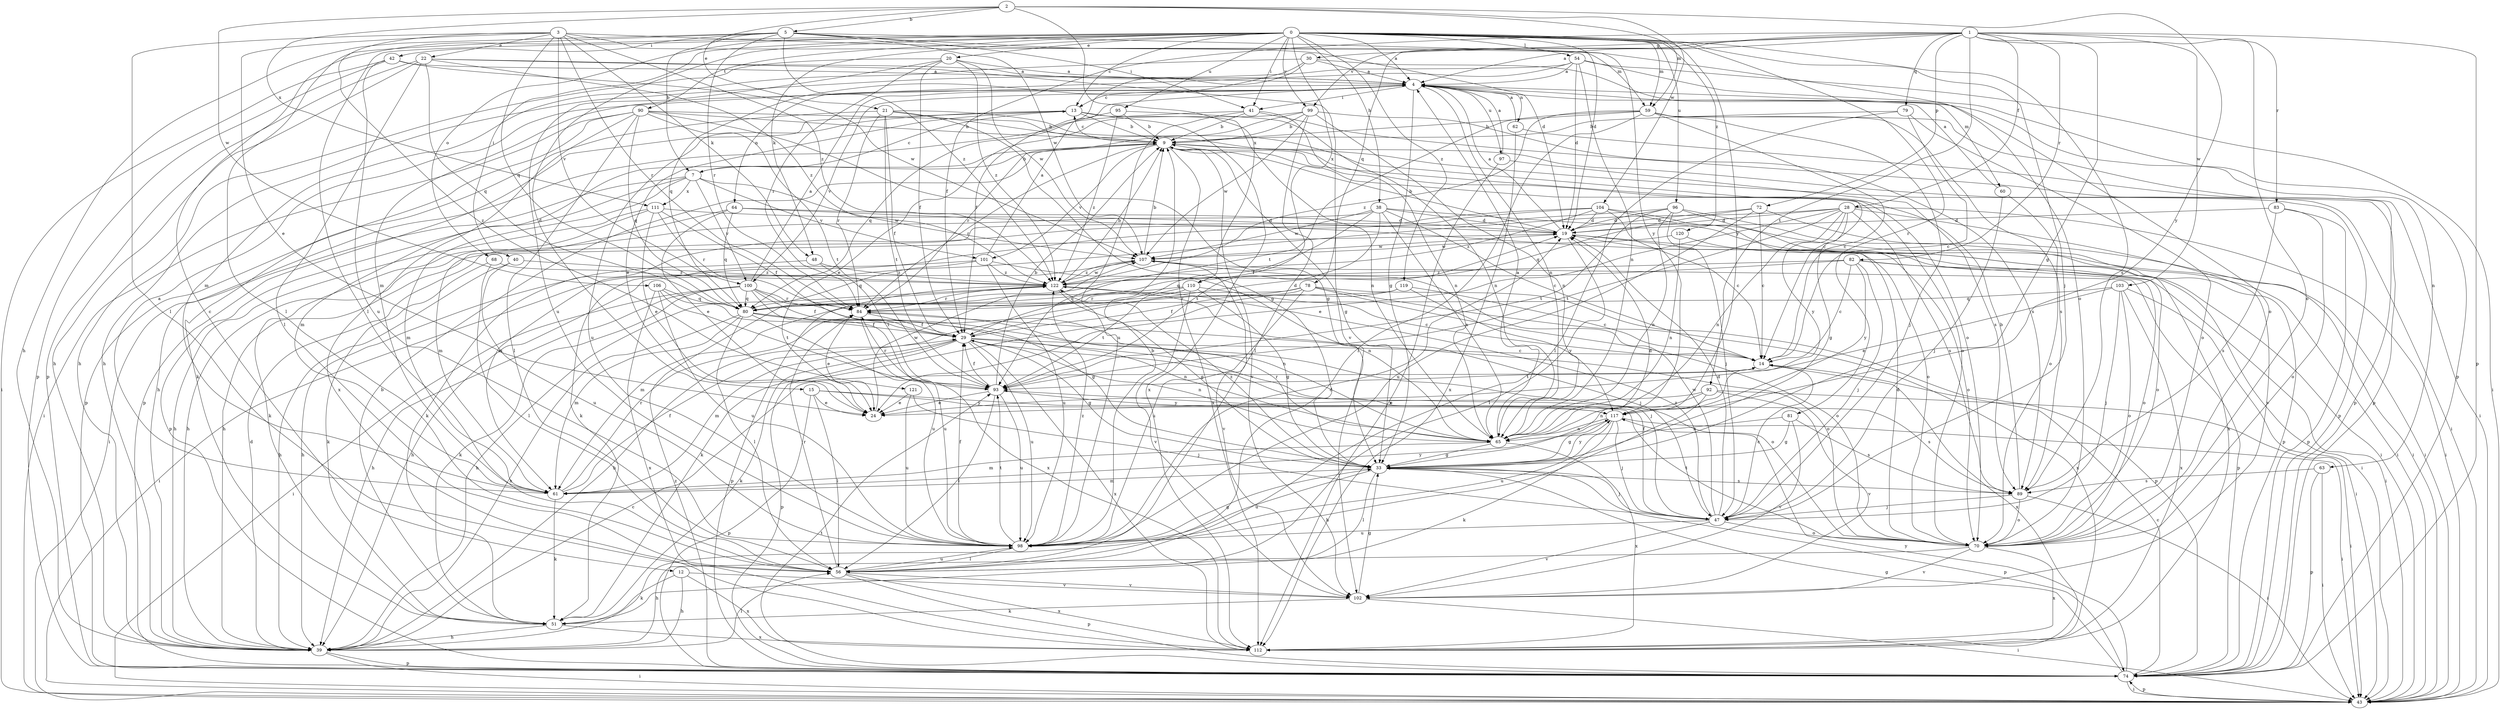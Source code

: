 strict digraph  {
0;
1;
2;
3;
4;
5;
7;
9;
12;
13;
14;
15;
19;
20;
21;
22;
24;
28;
29;
30;
33;
38;
39;
40;
41;
42;
43;
47;
48;
51;
54;
56;
59;
60;
61;
62;
63;
64;
65;
68;
70;
72;
74;
78;
79;
80;
81;
82;
83;
84;
89;
90;
92;
93;
95;
96;
97;
98;
99;
100;
101;
102;
103;
104;
106;
107;
110;
111;
112;
117;
119;
120;
121;
122;
0 -> 4  [label=a];
0 -> 12  [label=c];
0 -> 13  [label=c];
0 -> 15  [label=d];
0 -> 19  [label=d];
0 -> 20  [label=e];
0 -> 38  [label=h];
0 -> 40  [label=i];
0 -> 41  [label=i];
0 -> 47  [label=j];
0 -> 48  [label=k];
0 -> 54  [label=l];
0 -> 56  [label=l];
0 -> 59  [label=m];
0 -> 68  [label=o];
0 -> 81  [label=r];
0 -> 89  [label=s];
0 -> 90  [label=t];
0 -> 95  [label=u];
0 -> 96  [label=u];
0 -> 99  [label=v];
0 -> 110  [label=x];
0 -> 117  [label=y];
0 -> 119  [label=z];
0 -> 120  [label=z];
1 -> 4  [label=a];
1 -> 28  [label=f];
1 -> 29  [label=f];
1 -> 30  [label=g];
1 -> 33  [label=g];
1 -> 70  [label=o];
1 -> 72  [label=p];
1 -> 74  [label=p];
1 -> 78  [label=q];
1 -> 79  [label=q];
1 -> 82  [label=r];
1 -> 83  [label=r];
1 -> 92  [label=t];
1 -> 99  [label=v];
1 -> 103  [label=w];
2 -> 5  [label=b];
2 -> 21  [label=e];
2 -> 59  [label=m];
2 -> 104  [label=w];
2 -> 106  [label=w];
2 -> 110  [label=x];
2 -> 111  [label=x];
2 -> 117  [label=y];
3 -> 22  [label=e];
3 -> 24  [label=e];
3 -> 48  [label=k];
3 -> 56  [label=l];
3 -> 59  [label=m];
3 -> 70  [label=o];
3 -> 80  [label=q];
3 -> 84  [label=r];
3 -> 100  [label=v];
3 -> 121  [label=z];
3 -> 122  [label=z];
4 -> 13  [label=c];
4 -> 33  [label=g];
4 -> 41  [label=i];
4 -> 60  [label=m];
4 -> 62  [label=n];
4 -> 63  [label=n];
4 -> 64  [label=n];
4 -> 65  [label=n];
4 -> 97  [label=u];
4 -> 100  [label=v];
5 -> 7  [label=b];
5 -> 19  [label=d];
5 -> 39  [label=h];
5 -> 41  [label=i];
5 -> 42  [label=i];
5 -> 56  [label=l];
5 -> 84  [label=r];
5 -> 107  [label=w];
5 -> 117  [label=y];
5 -> 122  [label=z];
7 -> 13  [label=c];
7 -> 43  [label=i];
7 -> 61  [label=m];
7 -> 74  [label=p];
7 -> 100  [label=v];
7 -> 101  [label=v];
7 -> 107  [label=w];
7 -> 111  [label=x];
9 -> 7  [label=b];
9 -> 13  [label=c];
9 -> 33  [label=g];
9 -> 43  [label=i];
9 -> 61  [label=m];
9 -> 70  [label=o];
9 -> 74  [label=p];
9 -> 84  [label=r];
9 -> 101  [label=v];
9 -> 102  [label=v];
9 -> 112  [label=x];
12 -> 39  [label=h];
12 -> 51  [label=k];
12 -> 102  [label=v];
12 -> 112  [label=x];
13 -> 9  [label=b];
13 -> 24  [label=e];
13 -> 65  [label=n];
13 -> 74  [label=p];
13 -> 98  [label=u];
13 -> 112  [label=x];
14 -> 93  [label=t];
14 -> 112  [label=x];
15 -> 24  [label=e];
15 -> 56  [label=l];
15 -> 74  [label=p];
15 -> 89  [label=s];
15 -> 117  [label=y];
19 -> 4  [label=a];
19 -> 9  [label=b];
19 -> 43  [label=i];
19 -> 56  [label=l];
19 -> 70  [label=o];
19 -> 107  [label=w];
20 -> 4  [label=a];
20 -> 29  [label=f];
20 -> 39  [label=h];
20 -> 84  [label=r];
20 -> 98  [label=u];
20 -> 107  [label=w];
20 -> 122  [label=z];
21 -> 9  [label=b];
21 -> 29  [label=f];
21 -> 33  [label=g];
21 -> 70  [label=o];
21 -> 74  [label=p];
21 -> 84  [label=r];
21 -> 93  [label=t];
22 -> 4  [label=a];
22 -> 39  [label=h];
22 -> 56  [label=l];
22 -> 74  [label=p];
22 -> 80  [label=q];
22 -> 102  [label=v];
22 -> 122  [label=z];
24 -> 107  [label=w];
28 -> 19  [label=d];
28 -> 24  [label=e];
28 -> 33  [label=g];
28 -> 43  [label=i];
28 -> 51  [label=k];
28 -> 65  [label=n];
28 -> 89  [label=s];
28 -> 93  [label=t];
28 -> 102  [label=v];
28 -> 117  [label=y];
29 -> 14  [label=c];
29 -> 19  [label=d];
29 -> 33  [label=g];
29 -> 51  [label=k];
29 -> 61  [label=m];
29 -> 65  [label=n];
29 -> 70  [label=o];
29 -> 74  [label=p];
29 -> 98  [label=u];
29 -> 112  [label=x];
30 -> 4  [label=a];
30 -> 29  [label=f];
30 -> 61  [label=m];
30 -> 70  [label=o];
30 -> 80  [label=q];
33 -> 19  [label=d];
33 -> 47  [label=j];
33 -> 56  [label=l];
33 -> 61  [label=m];
33 -> 74  [label=p];
33 -> 89  [label=s];
33 -> 98  [label=u];
33 -> 117  [label=y];
33 -> 122  [label=z];
38 -> 14  [label=c];
38 -> 19  [label=d];
38 -> 29  [label=f];
38 -> 39  [label=h];
38 -> 43  [label=i];
38 -> 65  [label=n];
38 -> 93  [label=t];
38 -> 107  [label=w];
39 -> 14  [label=c];
39 -> 19  [label=d];
39 -> 43  [label=i];
39 -> 56  [label=l];
39 -> 74  [label=p];
40 -> 39  [label=h];
40 -> 98  [label=u];
40 -> 122  [label=z];
41 -> 9  [label=b];
41 -> 39  [label=h];
41 -> 65  [label=n];
41 -> 74  [label=p];
41 -> 98  [label=u];
42 -> 4  [label=a];
42 -> 43  [label=i];
42 -> 74  [label=p];
42 -> 98  [label=u];
42 -> 107  [label=w];
43 -> 74  [label=p];
47 -> 14  [label=c];
47 -> 19  [label=d];
47 -> 29  [label=f];
47 -> 70  [label=o];
47 -> 98  [label=u];
47 -> 102  [label=v];
47 -> 107  [label=w];
47 -> 122  [label=z];
48 -> 39  [label=h];
48 -> 93  [label=t];
48 -> 122  [label=z];
51 -> 9  [label=b];
51 -> 39  [label=h];
51 -> 112  [label=x];
54 -> 4  [label=a];
54 -> 19  [label=d];
54 -> 39  [label=h];
54 -> 43  [label=i];
54 -> 61  [label=m];
54 -> 65  [label=n];
54 -> 74  [label=p];
56 -> 74  [label=p];
56 -> 84  [label=r];
56 -> 98  [label=u];
56 -> 102  [label=v];
56 -> 112  [label=x];
59 -> 9  [label=b];
59 -> 14  [label=c];
59 -> 43  [label=i];
59 -> 47  [label=j];
59 -> 56  [label=l];
59 -> 89  [label=s];
59 -> 93  [label=t];
59 -> 122  [label=z];
60 -> 4  [label=a];
60 -> 47  [label=j];
60 -> 70  [label=o];
61 -> 4  [label=a];
61 -> 29  [label=f];
61 -> 51  [label=k];
61 -> 84  [label=r];
61 -> 117  [label=y];
62 -> 4  [label=a];
62 -> 74  [label=p];
62 -> 112  [label=x];
63 -> 43  [label=i];
63 -> 74  [label=p];
63 -> 89  [label=s];
64 -> 19  [label=d];
64 -> 24  [label=e];
64 -> 61  [label=m];
64 -> 70  [label=o];
64 -> 80  [label=q];
65 -> 4  [label=a];
65 -> 33  [label=g];
65 -> 61  [label=m];
65 -> 84  [label=r];
65 -> 112  [label=x];
68 -> 51  [label=k];
68 -> 56  [label=l];
68 -> 122  [label=z];
70 -> 19  [label=d];
70 -> 39  [label=h];
70 -> 93  [label=t];
70 -> 102  [label=v];
70 -> 112  [label=x];
72 -> 14  [label=c];
72 -> 19  [label=d];
72 -> 43  [label=i];
72 -> 80  [label=q];
72 -> 98  [label=u];
74 -> 14  [label=c];
74 -> 33  [label=g];
74 -> 43  [label=i];
74 -> 93  [label=t];
74 -> 117  [label=y];
74 -> 122  [label=z];
78 -> 29  [label=f];
78 -> 39  [label=h];
78 -> 70  [label=o];
78 -> 74  [label=p];
78 -> 84  [label=r];
78 -> 98  [label=u];
78 -> 112  [label=x];
79 -> 9  [label=b];
79 -> 14  [label=c];
79 -> 56  [label=l];
79 -> 70  [label=o];
80 -> 29  [label=f];
80 -> 39  [label=h];
80 -> 47  [label=j];
80 -> 56  [label=l];
80 -> 61  [label=m];
80 -> 65  [label=n];
80 -> 98  [label=u];
81 -> 33  [label=g];
81 -> 65  [label=n];
81 -> 89  [label=s];
81 -> 102  [label=v];
82 -> 14  [label=c];
82 -> 43  [label=i];
82 -> 47  [label=j];
82 -> 70  [label=o];
82 -> 80  [label=q];
82 -> 117  [label=y];
82 -> 122  [label=z];
83 -> 19  [label=d];
83 -> 70  [label=o];
83 -> 74  [label=p];
83 -> 89  [label=s];
84 -> 24  [label=e];
84 -> 29  [label=f];
84 -> 70  [label=o];
84 -> 98  [label=u];
89 -> 9  [label=b];
89 -> 43  [label=i];
89 -> 47  [label=j];
89 -> 70  [label=o];
90 -> 9  [label=b];
90 -> 14  [label=c];
90 -> 33  [label=g];
90 -> 43  [label=i];
90 -> 51  [label=k];
90 -> 56  [label=l];
90 -> 80  [label=q];
90 -> 93  [label=t];
90 -> 112  [label=x];
92 -> 24  [label=e];
92 -> 39  [label=h];
92 -> 43  [label=i];
92 -> 65  [label=n];
92 -> 102  [label=v];
93 -> 9  [label=b];
93 -> 24  [label=e];
93 -> 29  [label=f];
93 -> 56  [label=l];
93 -> 84  [label=r];
93 -> 98  [label=u];
93 -> 117  [label=y];
95 -> 9  [label=b];
95 -> 65  [label=n];
95 -> 80  [label=q];
95 -> 122  [label=z];
96 -> 19  [label=d];
96 -> 43  [label=i];
96 -> 47  [label=j];
96 -> 61  [label=m];
96 -> 65  [label=n];
96 -> 74  [label=p];
96 -> 93  [label=t];
97 -> 4  [label=a];
97 -> 89  [label=s];
97 -> 112  [label=x];
98 -> 9  [label=b];
98 -> 19  [label=d];
98 -> 29  [label=f];
98 -> 33  [label=g];
98 -> 56  [label=l];
98 -> 93  [label=t];
98 -> 122  [label=z];
99 -> 9  [label=b];
99 -> 24  [label=e];
99 -> 56  [label=l];
99 -> 65  [label=n];
99 -> 84  [label=r];
99 -> 89  [label=s];
99 -> 107  [label=w];
100 -> 4  [label=a];
100 -> 29  [label=f];
100 -> 33  [label=g];
100 -> 39  [label=h];
100 -> 43  [label=i];
100 -> 51  [label=k];
100 -> 80  [label=q];
100 -> 84  [label=r];
100 -> 112  [label=x];
101 -> 4  [label=a];
101 -> 43  [label=i];
101 -> 65  [label=n];
101 -> 80  [label=q];
101 -> 98  [label=u];
101 -> 122  [label=z];
102 -> 33  [label=g];
102 -> 43  [label=i];
102 -> 51  [label=k];
103 -> 24  [label=e];
103 -> 43  [label=i];
103 -> 47  [label=j];
103 -> 70  [label=o];
103 -> 80  [label=q];
103 -> 112  [label=x];
104 -> 14  [label=c];
104 -> 19  [label=d];
104 -> 39  [label=h];
104 -> 43  [label=i];
104 -> 51  [label=k];
104 -> 112  [label=x];
104 -> 122  [label=z];
106 -> 65  [label=n];
106 -> 80  [label=q];
106 -> 93  [label=t];
106 -> 98  [label=u];
106 -> 112  [label=x];
107 -> 9  [label=b];
107 -> 39  [label=h];
107 -> 74  [label=p];
107 -> 102  [label=v];
107 -> 122  [label=z];
110 -> 14  [label=c];
110 -> 33  [label=g];
110 -> 61  [label=m];
110 -> 80  [label=q];
110 -> 93  [label=t];
110 -> 102  [label=v];
111 -> 19  [label=d];
111 -> 24  [label=e];
111 -> 29  [label=f];
111 -> 39  [label=h];
111 -> 51  [label=k];
111 -> 84  [label=r];
117 -> 33  [label=g];
117 -> 43  [label=i];
117 -> 47  [label=j];
117 -> 51  [label=k];
117 -> 65  [label=n];
117 -> 98  [label=u];
119 -> 14  [label=c];
119 -> 51  [label=k];
119 -> 84  [label=r];
119 -> 117  [label=y];
120 -> 65  [label=n];
120 -> 70  [label=o];
120 -> 107  [label=w];
121 -> 24  [label=e];
121 -> 47  [label=j];
121 -> 98  [label=u];
122 -> 9  [label=b];
122 -> 33  [label=g];
122 -> 39  [label=h];
122 -> 47  [label=j];
122 -> 74  [label=p];
122 -> 84  [label=r];
122 -> 107  [label=w];
}
